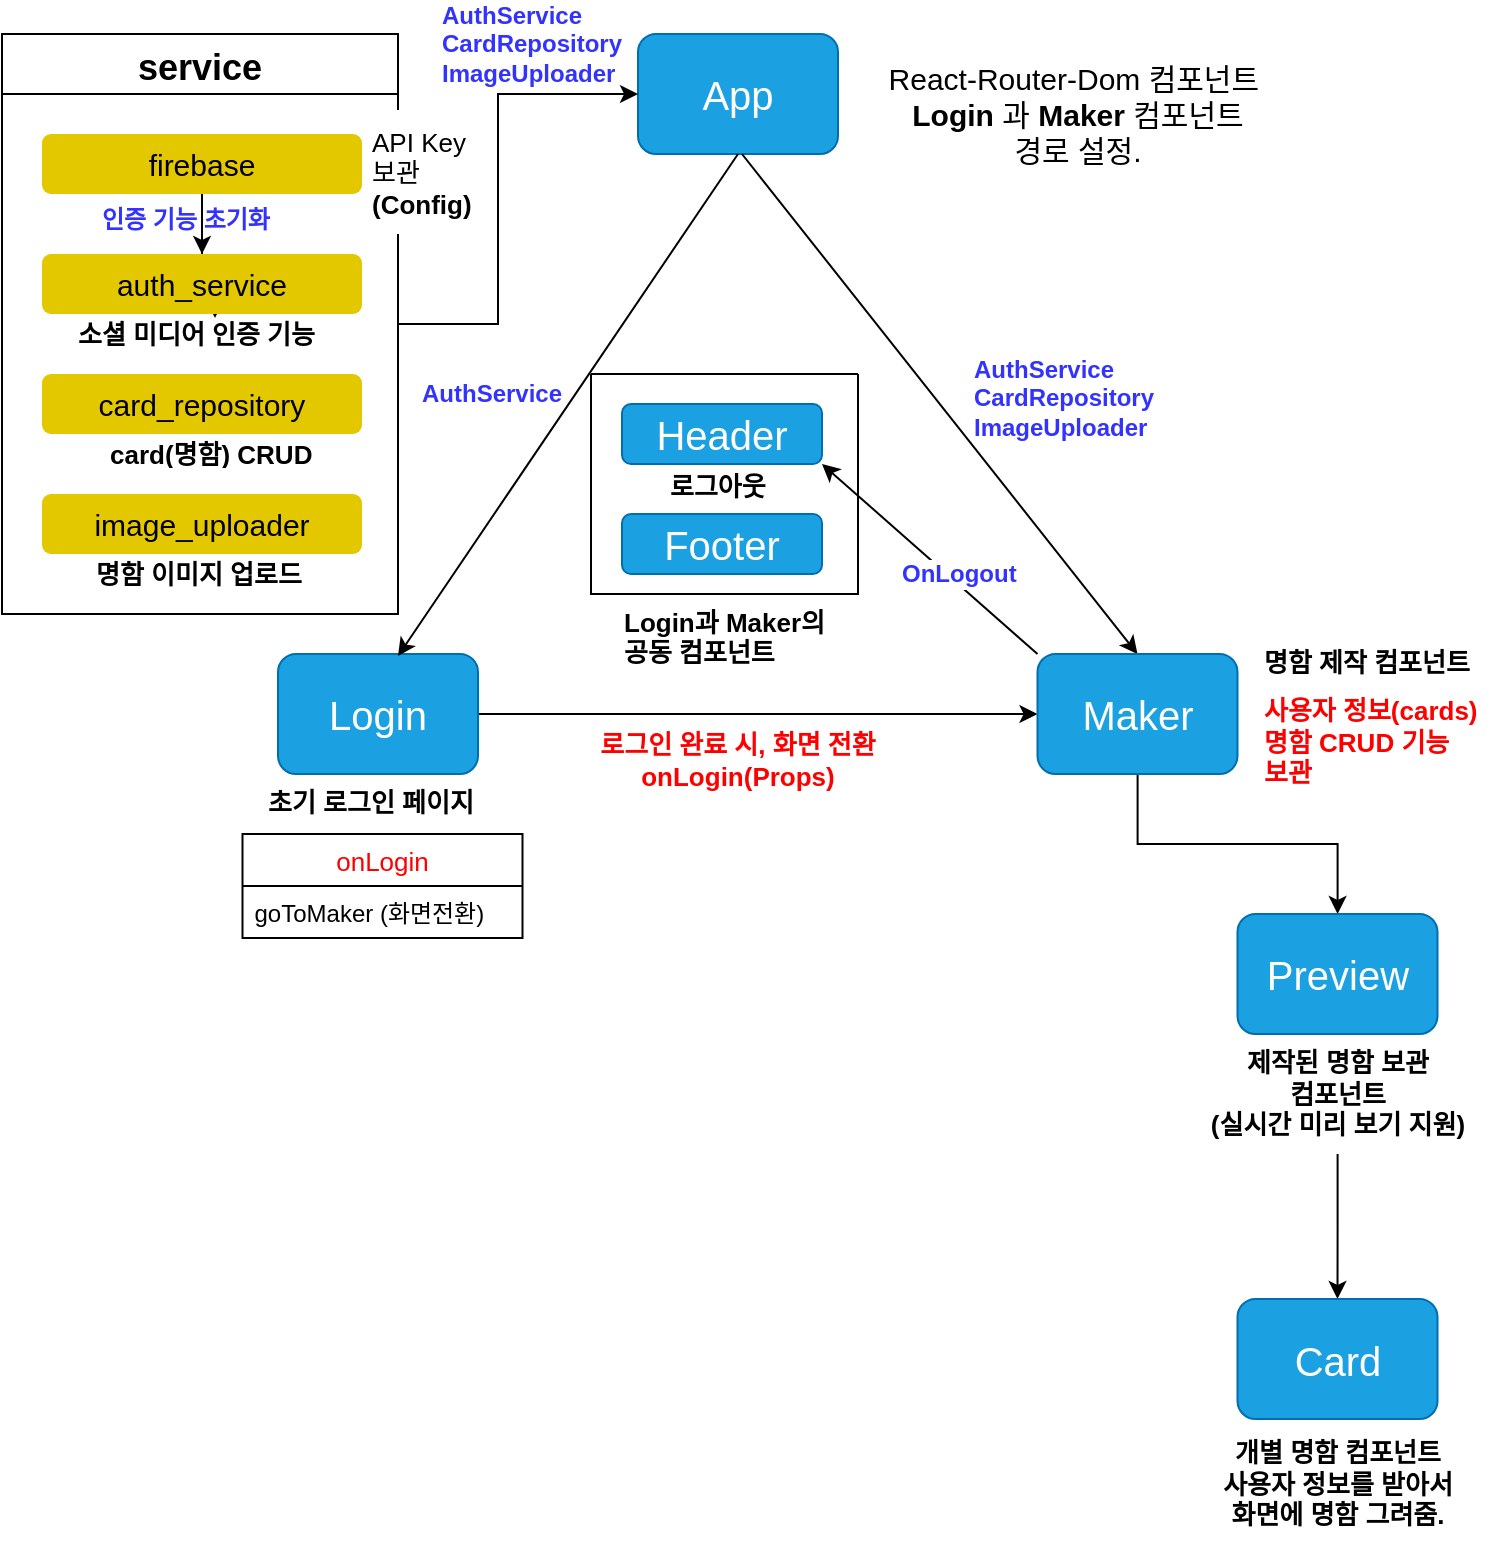 <mxfile version="15.3.8" type="github">
  <diagram id="qXojaY42aiBFxvhF_yrl" name="Page-1">
    <mxGraphModel dx="1422" dy="762" grid="1" gridSize="10" guides="1" tooltips="1" connect="1" arrows="1" fold="1" page="1" pageScale="1" pageWidth="827" pageHeight="1169" math="0" shadow="0">
      <root>
        <mxCell id="0" />
        <mxCell id="1" parent="0" />
        <mxCell id="ZUQluo5VriQcecSHElmV-1" value="&lt;font style=&quot;font-size: 20px&quot;&gt;App&lt;/font&gt;" style="rounded=1;whiteSpace=wrap;html=1;fillColor=#1ba1e2;strokeColor=#006EAF;fontColor=#ffffff;" parent="1" vertex="1">
          <mxGeometry x="360" y="40" width="100" height="60" as="geometry" />
        </mxCell>
        <mxCell id="ZUQluo5VriQcecSHElmV-4" value="&lt;font style=&quot;font-size: 15px&quot;&gt;&lt;font style=&quot;font-size: 15px&quot;&gt;&lt;br&gt;React&lt;/font&gt;-&lt;font style=&quot;font-size: 15px&quot;&gt;Router-Dom 컴포넌트&amp;nbsp;&lt;br&gt;&lt;b&gt;Login&lt;/b&gt; 과 &lt;b&gt;Maker&lt;/b&gt;&amp;nbsp;컴포넌트 &lt;br&gt;경로 설정.&lt;br&gt;&lt;br&gt;&lt;/font&gt;&lt;/font&gt;" style="text;html=1;strokeColor=none;fillColor=none;align=center;verticalAlign=middle;whiteSpace=wrap;rounded=0;labelBackgroundColor=#FFFFFF;labelBorderColor=none;spacing=0;fontColor=#000000;spacingLeft=0;" parent="1" vertex="1">
          <mxGeometry x="480" y="40" width="200" height="80" as="geometry" />
        </mxCell>
        <mxCell id="iWGha1-I6UxMjXV0nj9g-36" value="" style="edgeStyle=orthogonalEdgeStyle;rounded=0;orthogonalLoop=1;jettySize=auto;html=1;fontSize=13;fontColor=#3333FF;entryX=0;entryY=0.5;entryDx=0;entryDy=0;" edge="1" parent="1" source="iWGha1-I6UxMjXV0nj9g-1" target="ZUQluo5VriQcecSHElmV-1">
          <mxGeometry relative="1" as="geometry">
            <mxPoint x="350" y="70" as="targetPoint" />
            <Array as="points">
              <mxPoint x="290" y="185" />
              <mxPoint x="290" y="70" />
            </Array>
          </mxGeometry>
        </mxCell>
        <mxCell id="iWGha1-I6UxMjXV0nj9g-1" value="service" style="swimlane;fontSize=18;startSize=30;" vertex="1" parent="1">
          <mxGeometry x="42" y="40" width="198" height="290" as="geometry">
            <mxRectangle x="42" y="40" width="90" height="30" as="alternateBounds" />
          </mxGeometry>
        </mxCell>
        <mxCell id="iWGha1-I6UxMjXV0nj9g-19" value="" style="edgeStyle=orthogonalEdgeStyle;rounded=0;orthogonalLoop=1;jettySize=auto;html=1;fontSize=18;fontColor=#FFFFFF;entryX=0.5;entryY=0;entryDx=0;entryDy=0;" edge="1" parent="iWGha1-I6UxMjXV0nj9g-1" source="iWGha1-I6UxMjXV0nj9g-2" target="iWGha1-I6UxMjXV0nj9g-3">
          <mxGeometry relative="1" as="geometry">
            <mxPoint x="100" y="100" as="targetPoint" />
          </mxGeometry>
        </mxCell>
        <mxCell id="iWGha1-I6UxMjXV0nj9g-31" value="" style="edgeStyle=orthogonalEdgeStyle;rounded=0;orthogonalLoop=1;jettySize=auto;html=1;fontSize=13;fontColor=#3333FF;" edge="1" parent="iWGha1-I6UxMjXV0nj9g-1" source="iWGha1-I6UxMjXV0nj9g-2" target="iWGha1-I6UxMjXV0nj9g-25">
          <mxGeometry relative="1" as="geometry" />
        </mxCell>
        <mxCell id="iWGha1-I6UxMjXV0nj9g-2" value="&lt;span style=&quot;font-size: 15px&quot;&gt;firebase&lt;/span&gt;" style="rounded=1;whiteSpace=wrap;html=1;fillColor=#e3c800;strokeColor=none;fontColor=#000000;" vertex="1" parent="iWGha1-I6UxMjXV0nj9g-1">
          <mxGeometry x="20" y="50" width="160" height="30" as="geometry" />
        </mxCell>
        <mxCell id="iWGha1-I6UxMjXV0nj9g-3" value="&lt;span style=&quot;font-size: 15px&quot;&gt;auth_service&lt;/span&gt;" style="rounded=1;whiteSpace=wrap;html=1;fillColor=#e3c800;strokeColor=none;fontColor=#000000;" vertex="1" parent="iWGha1-I6UxMjXV0nj9g-1">
          <mxGeometry x="20" y="110" width="160" height="30" as="geometry" />
        </mxCell>
        <mxCell id="iWGha1-I6UxMjXV0nj9g-4" value="&lt;span style=&quot;font-size: 15px&quot;&gt;card_repository&lt;/span&gt;" style="rounded=1;whiteSpace=wrap;html=1;fillColor=#e3c800;strokeColor=none;fontColor=#000000;" vertex="1" parent="iWGha1-I6UxMjXV0nj9g-1">
          <mxGeometry x="20" y="170" width="160" height="30" as="geometry" />
        </mxCell>
        <mxCell id="iWGha1-I6UxMjXV0nj9g-5" value="&lt;span style=&quot;font-size: 15px&quot;&gt;image_uploader&lt;/span&gt;" style="rounded=1;whiteSpace=wrap;html=1;fillColor=#e3c800;strokeColor=none;fontColor=#000000;" vertex="1" parent="iWGha1-I6UxMjXV0nj9g-1">
          <mxGeometry x="20" y="230" width="160" height="30" as="geometry" />
        </mxCell>
        <mxCell id="iWGha1-I6UxMjXV0nj9g-24" value="&lt;font style=&quot;font-size: 12px;&quot;&gt;인증 기능 초기화&lt;/font&gt;" style="text;html=1;strokeColor=none;fillColor=none;align=center;verticalAlign=middle;whiteSpace=wrap;rounded=0;labelBackgroundColor=none;fontSize=12;fontColor=#3333FF;fontStyle=1" vertex="1" parent="iWGha1-I6UxMjXV0nj9g-1">
          <mxGeometry x="42" y="83" width="100" height="20" as="geometry" />
        </mxCell>
        <mxCell id="iWGha1-I6UxMjXV0nj9g-25" value="&lt;h1 style=&quot;font-size: 13px&quot;&gt;&lt;font color=&quot;#000000&quot; style=&quot;font-size: 13px&quot;&gt;&lt;span style=&quot;font-size: 13px;&quot;&gt;소셜 미디어 인증 기능&amp;nbsp;&lt;/span&gt;&lt;/font&gt;&lt;/h1&gt;" style="text;html=1;strokeColor=none;fillColor=none;spacing=5;spacingTop=-18;whiteSpace=wrap;overflow=hidden;rounded=0;fontSize=13;fontColor=#FFFFFF;labelBackgroundColor=none;fontStyle=1" vertex="1" parent="iWGha1-I6UxMjXV0nj9g-1">
          <mxGeometry x="33" y="142" width="147" height="15" as="geometry" />
        </mxCell>
        <mxCell id="iWGha1-I6UxMjXV0nj9g-26" value="&lt;h1 style=&quot;font-size: 13px&quot;&gt;&lt;font color=&quot;#000000&quot;&gt;&lt;span style=&quot;&quot;&gt;card(명함) CRUD&lt;/span&gt;&lt;/font&gt;&lt;/h1&gt;" style="text;html=1;strokeColor=none;fillColor=none;spacing=5;spacingTop=-18;whiteSpace=wrap;overflow=hidden;rounded=0;fontSize=13;fontColor=#FFFFFF;labelBackgroundColor=none;fontStyle=1" vertex="1" parent="iWGha1-I6UxMjXV0nj9g-1">
          <mxGeometry x="49" y="202" width="113" height="15" as="geometry" />
        </mxCell>
        <mxCell id="iWGha1-I6UxMjXV0nj9g-27" value="&lt;h1 style=&quot;font-size: 13px&quot;&gt;&lt;font color=&quot;#000000&quot;&gt;&lt;span style=&quot;&quot;&gt;명함 이미지 업로드&lt;/span&gt;&lt;/font&gt;&lt;/h1&gt;" style="text;html=1;strokeColor=none;fillColor=none;spacing=5;spacingTop=-18;whiteSpace=wrap;overflow=hidden;rounded=0;fontSize=13;fontColor=#FFFFFF;labelBackgroundColor=none;fontStyle=1" vertex="1" parent="iWGha1-I6UxMjXV0nj9g-1">
          <mxGeometry x="41.5" y="262" width="127.5" height="15" as="geometry" />
        </mxCell>
        <mxCell id="iWGha1-I6UxMjXV0nj9g-20" value="&lt;h1 style=&quot;font-size: 13px&quot;&gt;&lt;font color=&quot;#000000&quot; style=&quot;font-size: 13px&quot;&gt;&lt;span style=&quot;font-weight: 400&quot;&gt;API Key 보관&lt;/span&gt;(Config)&lt;/font&gt;&lt;/h1&gt;" style="text;html=1;strokeColor=none;fillColor=none;spacing=5;spacingTop=-18;whiteSpace=wrap;overflow=hidden;rounded=0;fontSize=15;fontColor=#FFFFFF;labelBackgroundColor=#FFFFFF;" vertex="1" parent="iWGha1-I6UxMjXV0nj9g-1">
          <mxGeometry x="180" y="46" width="60" height="54" as="geometry" />
        </mxCell>
        <mxCell id="iWGha1-I6UxMjXV0nj9g-37" value="AuthService&lt;br&gt;CardRepository&lt;br&gt;ImageUploader" style="text;html=1;strokeColor=none;fillColor=none;align=left;verticalAlign=middle;whiteSpace=wrap;rounded=0;labelBackgroundColor=none;fontSize=12;fontColor=#3333FF;fontStyle=1" vertex="1" parent="1">
          <mxGeometry x="260" y="25" width="100" height="40" as="geometry" />
        </mxCell>
        <mxCell id="iWGha1-I6UxMjXV0nj9g-64" value="" style="edgeStyle=orthogonalEdgeStyle;rounded=0;orthogonalLoop=1;jettySize=auto;html=1;fontSize=13;fontColor=#3333FF;entryX=0;entryY=0.5;entryDx=0;entryDy=0;" edge="1" parent="1" source="iWGha1-I6UxMjXV0nj9g-48" target="iWGha1-I6UxMjXV0nj9g-57">
          <mxGeometry relative="1" as="geometry">
            <mxPoint x="370" y="380" as="targetPoint" />
          </mxGeometry>
        </mxCell>
        <mxCell id="iWGha1-I6UxMjXV0nj9g-48" value="&lt;font style=&quot;font-size: 20px&quot;&gt;Login&lt;/font&gt;" style="rounded=1;whiteSpace=wrap;html=1;fillColor=#1ba1e2;strokeColor=#006EAF;fontColor=#ffffff;" vertex="1" parent="1">
          <mxGeometry x="180" y="350" width="100" height="60" as="geometry" />
        </mxCell>
        <mxCell id="iWGha1-I6UxMjXV0nj9g-55" value="" style="endArrow=classic;html=1;fontSize=13;fontColor=#3333FF;entryX=0.6;entryY=0.017;entryDx=0;entryDy=0;entryPerimeter=0;" edge="1" parent="1" target="iWGha1-I6UxMjXV0nj9g-48">
          <mxGeometry width="50" height="50" relative="1" as="geometry">
            <mxPoint x="410" y="100" as="sourcePoint" />
            <mxPoint x="300" y="290" as="targetPoint" />
          </mxGeometry>
        </mxCell>
        <mxCell id="iWGha1-I6UxMjXV0nj9g-56" value="" style="endArrow=classic;html=1;fontSize=13;fontColor=#3333FF;entryX=0.5;entryY=0;entryDx=0;entryDy=0;" edge="1" parent="1" target="iWGha1-I6UxMjXV0nj9g-57">
          <mxGeometry width="50" height="50" relative="1" as="geometry">
            <mxPoint x="412" y="100" as="sourcePoint" />
            <mxPoint x="592" y="340" as="targetPoint" />
          </mxGeometry>
        </mxCell>
        <mxCell id="iWGha1-I6UxMjXV0nj9g-99" value="" style="edgeStyle=orthogonalEdgeStyle;rounded=0;orthogonalLoop=1;jettySize=auto;html=1;fontSize=13;fontColor=#FF0000;" edge="1" parent="1" source="iWGha1-I6UxMjXV0nj9g-57" target="iWGha1-I6UxMjXV0nj9g-98">
          <mxGeometry relative="1" as="geometry" />
        </mxCell>
        <mxCell id="iWGha1-I6UxMjXV0nj9g-57" value="&lt;font style=&quot;font-size: 20px&quot;&gt;Maker&lt;/font&gt;" style="rounded=1;whiteSpace=wrap;html=1;fillColor=#1ba1e2;strokeColor=#006EAF;fontColor=#ffffff;" vertex="1" parent="1">
          <mxGeometry x="559.75" y="350" width="100" height="60" as="geometry" />
        </mxCell>
        <mxCell id="iWGha1-I6UxMjXV0nj9g-58" value="AuthService&lt;br&gt;" style="text;html=1;strokeColor=none;fillColor=none;align=left;verticalAlign=middle;whiteSpace=wrap;rounded=0;labelBackgroundColor=none;fontSize=12;fontColor=#3333FF;fontStyle=1" vertex="1" parent="1">
          <mxGeometry x="250" y="210" width="76" height="20" as="geometry" />
        </mxCell>
        <mxCell id="iWGha1-I6UxMjXV0nj9g-59" value="AuthService&lt;br&gt;CardRepository&lt;br&gt;ImageUploader" style="text;html=1;strokeColor=none;fillColor=none;align=left;verticalAlign=middle;whiteSpace=wrap;rounded=0;labelBackgroundColor=none;fontSize=12;fontColor=#3333FF;fontStyle=1" vertex="1" parent="1">
          <mxGeometry x="526" y="202" width="100" height="40" as="geometry" />
        </mxCell>
        <mxCell id="iWGha1-I6UxMjXV0nj9g-61" value="&lt;h1 style=&quot;font-size: 13px&quot;&gt;&lt;font color=&quot;#000000&quot;&gt;&lt;span&gt;초기 로그인 페이지&lt;/span&gt;&lt;/font&gt;&lt;/h1&gt;" style="text;html=1;strokeColor=none;fillColor=none;spacing=5;spacingTop=-18;whiteSpace=wrap;overflow=hidden;rounded=0;fontSize=13;fontColor=#FFFFFF;labelBackgroundColor=none;fontStyle=1" vertex="1" parent="1">
          <mxGeometry x="169.5" y="416" width="125.5" height="15" as="geometry" />
        </mxCell>
        <mxCell id="iWGha1-I6UxMjXV0nj9g-62" value="&lt;h1 style=&quot;font-size: 13px&quot;&gt;&lt;font color=&quot;#000000&quot;&gt;명함 제작 컴포넌트&lt;/font&gt;&lt;/h1&gt;&lt;div&gt;&lt;font color=&quot;#ff0000&quot;&gt;사용자 정보(cards)&lt;/font&gt;&lt;/div&gt;&lt;div&gt;&lt;font color=&quot;#ff0000&quot;&gt;명함 CRUD 기능&lt;/font&gt;&lt;/div&gt;&lt;div&gt;&lt;font color=&quot;#ff0000&quot;&gt;보관&lt;/font&gt;&lt;/div&gt;" style="text;html=1;strokeColor=none;fillColor=none;spacing=5;spacingTop=-18;whiteSpace=wrap;overflow=hidden;rounded=0;fontSize=13;fontColor=#FFFFFF;labelBackgroundColor=none;fontStyle=1" vertex="1" parent="1">
          <mxGeometry x="668" y="346" width="125.75" height="74" as="geometry" />
        </mxCell>
        <mxCell id="iWGha1-I6UxMjXV0nj9g-65" value="로그인 완료 시, 화면 전환&lt;br&gt;onLogin(Props)" style="text;html=1;strokeColor=none;fillColor=none;align=center;verticalAlign=middle;whiteSpace=wrap;rounded=0;labelBackgroundColor=none;fontSize=13;fontColor=#FF0000;fontStyle=1" vertex="1" parent="1">
          <mxGeometry x="330" y="386" width="160" height="34" as="geometry" />
        </mxCell>
        <mxCell id="iWGha1-I6UxMjXV0nj9g-66" value="onLogin" style="swimlane;fontStyle=0;childLayout=stackLayout;horizontal=1;startSize=26;fillColor=none;horizontalStack=0;resizeParent=1;resizeParentMax=0;resizeLast=0;collapsible=1;marginBottom=0;labelBackgroundColor=none;fontSize=13;fontColor=#FF0000;strokeColor=default;" vertex="1" parent="1">
          <mxGeometry x="162.25" y="440" width="140" height="52" as="geometry" />
        </mxCell>
        <mxCell id="iWGha1-I6UxMjXV0nj9g-67" value="goToMaker (화면전환)" style="text;strokeColor=none;fillColor=none;align=left;verticalAlign=top;spacingLeft=4;spacingRight=4;overflow=hidden;rotatable=0;points=[[0,0.5],[1,0.5]];portConstraint=eastwest;" vertex="1" parent="iWGha1-I6UxMjXV0nj9g-66">
          <mxGeometry y="26" width="140" height="26" as="geometry" />
        </mxCell>
        <mxCell id="iWGha1-I6UxMjXV0nj9g-70" value="&lt;span style=&quot;font-size: 20px&quot;&gt;Header&lt;/span&gt;" style="rounded=1;whiteSpace=wrap;html=1;fillColor=#1ba1e2;strokeColor=#006EAF;fontColor=#ffffff;" vertex="1" parent="1">
          <mxGeometry x="352" y="225" width="100" height="30" as="geometry" />
        </mxCell>
        <mxCell id="iWGha1-I6UxMjXV0nj9g-71" value="&lt;span style=&quot;font-size: 20px&quot;&gt;Footer&lt;/span&gt;" style="rounded=1;whiteSpace=wrap;html=1;fillColor=#1ba1e2;strokeColor=#006EAF;fontColor=#ffffff;" vertex="1" parent="1">
          <mxGeometry x="352" y="280" width="100" height="30" as="geometry" />
        </mxCell>
        <mxCell id="iWGha1-I6UxMjXV0nj9g-74" value="" style="endArrow=classic;html=1;fontSize=13;fontColor=#FF0000;entryX=1;entryY=1;entryDx=0;entryDy=0;exitX=0;exitY=0;exitDx=0;exitDy=0;" edge="1" parent="1" source="iWGha1-I6UxMjXV0nj9g-57" target="iWGha1-I6UxMjXV0nj9g-70">
          <mxGeometry width="50" height="50" relative="1" as="geometry">
            <mxPoint x="533" y="350" as="sourcePoint" />
            <mxPoint x="583" y="300" as="targetPoint" />
          </mxGeometry>
        </mxCell>
        <mxCell id="iWGha1-I6UxMjXV0nj9g-77" value="" style="swimlane;startSize=0;labelBackgroundColor=none;fontSize=13;fontColor=#FF0000;strokeColor=default;" vertex="1" parent="1">
          <mxGeometry x="336.5" y="210" width="133.5" height="110" as="geometry" />
        </mxCell>
        <mxCell id="iWGha1-I6UxMjXV0nj9g-83" value="&lt;h1 style=&quot;font-size: 13px&quot;&gt;&lt;font color=&quot;#000000&quot; style=&quot;font-size: 13px&quot;&gt;&lt;span style=&quot;font-size: 13px&quot;&gt;로그아웃&lt;/span&gt;&lt;/font&gt;&lt;/h1&gt;" style="text;html=1;strokeColor=none;fillColor=none;spacing=5;spacingTop=-18;whiteSpace=wrap;overflow=hidden;rounded=0;fontSize=13;fontColor=#FFFFFF;labelBackgroundColor=none;fontStyle=1" vertex="1" parent="iWGha1-I6UxMjXV0nj9g-77">
          <mxGeometry x="34" y="47.5" width="69" height="15" as="geometry" />
        </mxCell>
        <mxCell id="iWGha1-I6UxMjXV0nj9g-79" value="OnLogout" style="text;html=1;strokeColor=none;fillColor=none;align=left;verticalAlign=middle;whiteSpace=wrap;rounded=0;labelBackgroundColor=#FFFFFF;fontSize=12;fontColor=#3333FF;fontStyle=1" vertex="1" parent="1">
          <mxGeometry x="490" y="300" width="60" height="20" as="geometry" />
        </mxCell>
        <mxCell id="iWGha1-I6UxMjXV0nj9g-82" value="&lt;h1 style=&quot;font-size: 13px&quot;&gt;&lt;font color=&quot;#000000&quot;&gt;&lt;span&gt;Login과 Maker의 공동 컴포넌트&lt;/span&gt;&lt;/font&gt;&lt;/h1&gt;" style="text;html=1;strokeColor=none;fillColor=none;spacing=5;spacingTop=-18;whiteSpace=wrap;overflow=hidden;rounded=0;fontSize=13;fontColor=#FFFFFF;labelBackgroundColor=none;fontStyle=1" vertex="1" parent="1">
          <mxGeometry x="348" y="326" width="114" height="30" as="geometry" />
        </mxCell>
        <mxCell id="iWGha1-I6UxMjXV0nj9g-98" value="&lt;span style=&quot;font-size: 20px&quot;&gt;Preview&lt;/span&gt;" style="rounded=1;whiteSpace=wrap;html=1;fillColor=#1ba1e2;strokeColor=#006EAF;fontColor=#ffffff;" vertex="1" parent="1">
          <mxGeometry x="659.75" y="480" width="100" height="60" as="geometry" />
        </mxCell>
        <mxCell id="iWGha1-I6UxMjXV0nj9g-102" value="" style="edgeStyle=orthogonalEdgeStyle;rounded=0;orthogonalLoop=1;jettySize=auto;html=1;fontSize=13;fontColor=#FF0000;" edge="1" parent="1" source="iWGha1-I6UxMjXV0nj9g-100">
          <mxGeometry relative="1" as="geometry">
            <mxPoint x="709.75" y="672.5" as="targetPoint" />
          </mxGeometry>
        </mxCell>
        <mxCell id="iWGha1-I6UxMjXV0nj9g-100" value="&lt;font color=&quot;#000000&quot;&gt;제작된 명함 보관 &lt;br&gt;컴포넌트 &lt;br&gt;(실시간 미리 보기 지원)&lt;/font&gt;" style="text;html=1;strokeColor=none;fillColor=none;spacing=5;spacingTop=-18;whiteSpace=wrap;overflow=hidden;rounded=0;fontSize=13;fontColor=#FFFFFF;labelBackgroundColor=none;fontStyle=1;align=center;" vertex="1" parent="1">
          <mxGeometry x="634.75" y="555" width="150" height="45" as="geometry" />
        </mxCell>
        <mxCell id="iWGha1-I6UxMjXV0nj9g-103" value="&lt;span style=&quot;font-size: 20px&quot;&gt;Card&lt;/span&gt;" style="rounded=1;whiteSpace=wrap;html=1;fillColor=#1ba1e2;strokeColor=#006EAF;fontColor=#ffffff;" vertex="1" parent="1">
          <mxGeometry x="659.75" y="672.5" width="100" height="60" as="geometry" />
        </mxCell>
        <mxCell id="iWGha1-I6UxMjXV0nj9g-104" value="&lt;font color=&quot;#000000&quot;&gt;개별 명함 컴포넌트&lt;br&gt;사용자 정보를 받아서&lt;br&gt;화면에 명함 그려줌.&lt;br&gt;&lt;/font&gt;" style="text;html=1;strokeColor=none;fillColor=none;spacing=5;spacingTop=-18;whiteSpace=wrap;overflow=hidden;rounded=0;fontSize=13;fontColor=#FFFFFF;labelBackgroundColor=none;fontStyle=1;align=center;" vertex="1" parent="1">
          <mxGeometry x="634.75" y="750" width="150" height="45" as="geometry" />
        </mxCell>
      </root>
    </mxGraphModel>
  </diagram>
</mxfile>

